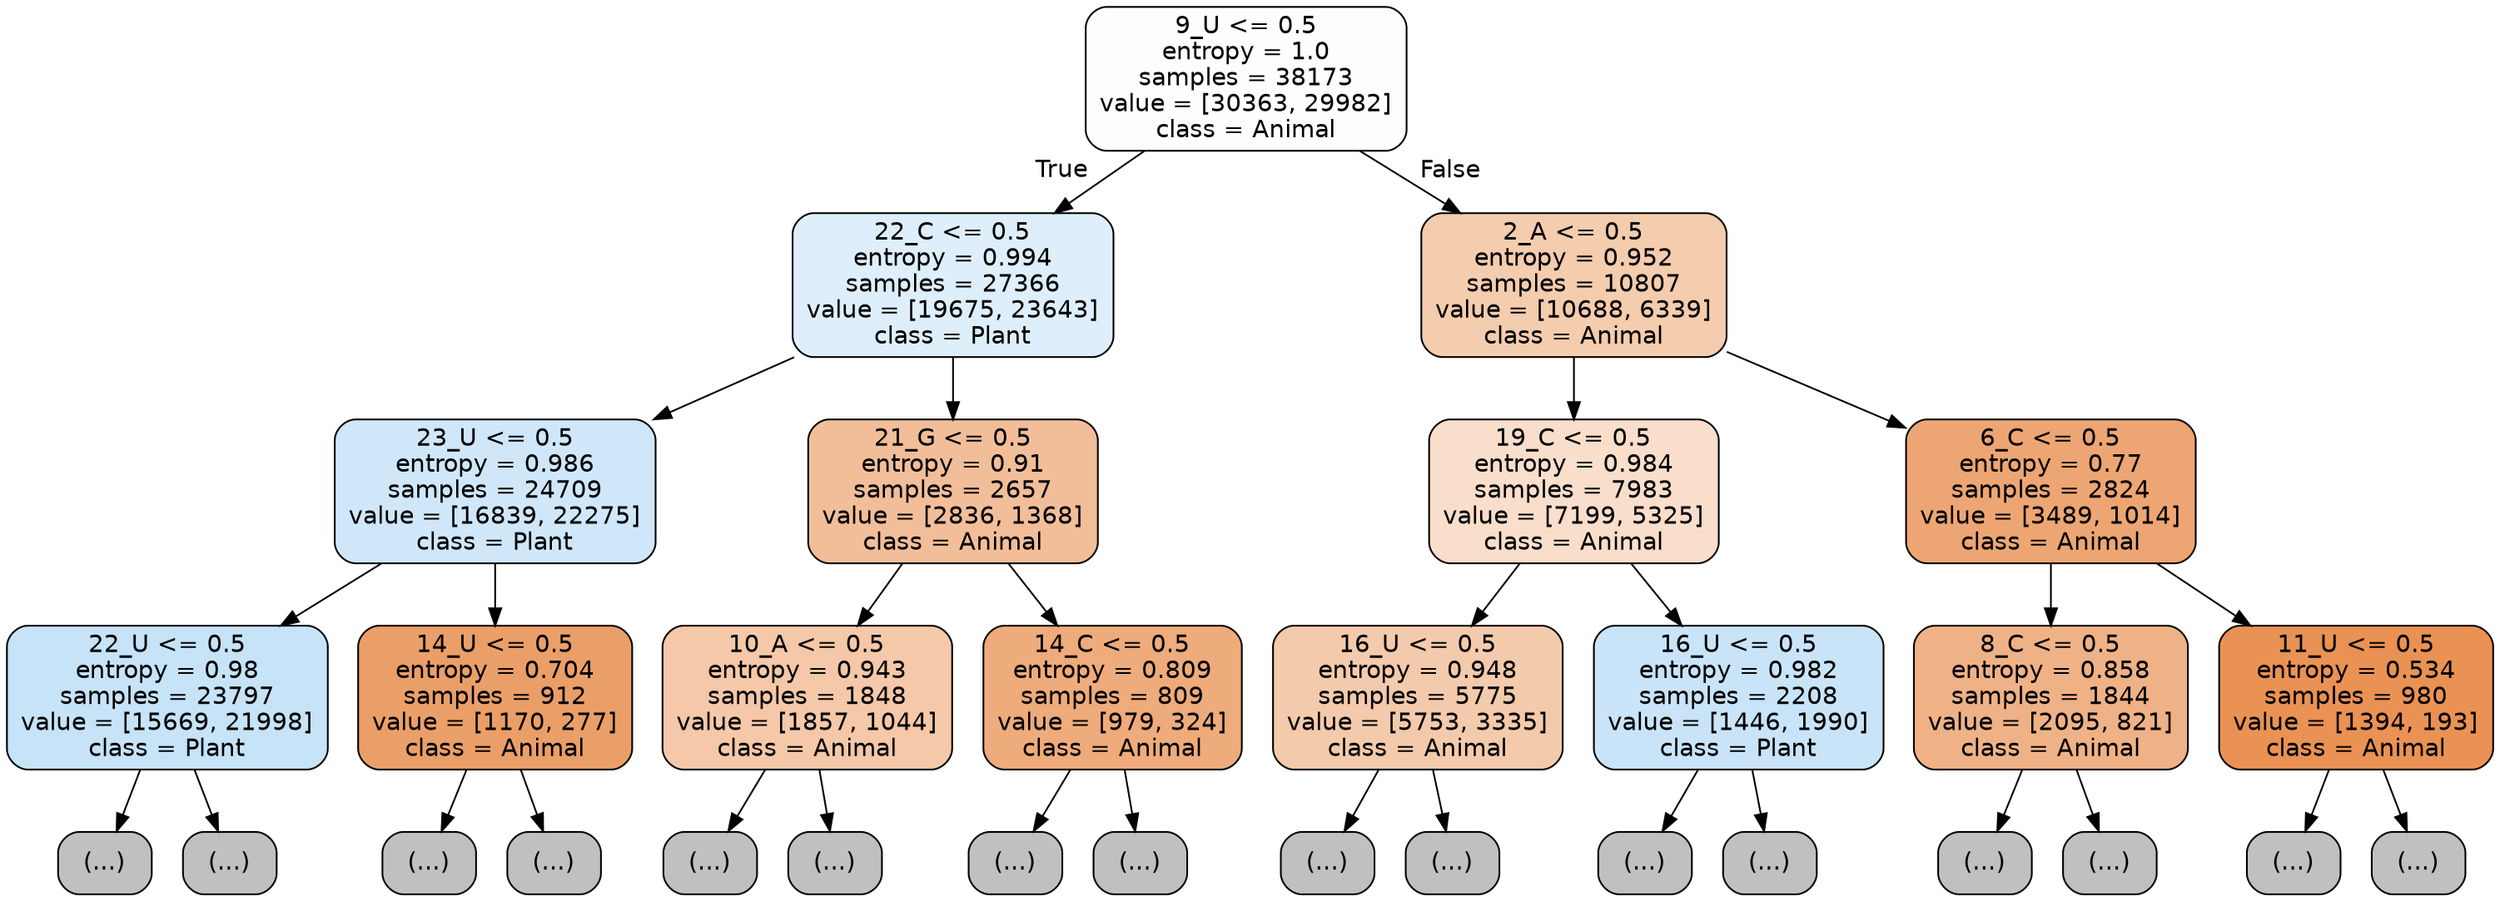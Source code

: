 digraph Tree {
node [shape=box, style="filled, rounded", color="black", fontname="helvetica"] ;
edge [fontname="helvetica"] ;
0 [label="9_U <= 0.5\nentropy = 1.0\nsamples = 38173\nvalue = [30363, 29982]\nclass = Animal", fillcolor="#fffdfd"] ;
1 [label="22_C <= 0.5\nentropy = 0.994\nsamples = 27366\nvalue = [19675, 23643]\nclass = Plant", fillcolor="#deeffb"] ;
0 -> 1 [labeldistance=2.5, labelangle=45, headlabel="True"] ;
2 [label="23_U <= 0.5\nentropy = 0.986\nsamples = 24709\nvalue = [16839, 22275]\nclass = Plant", fillcolor="#cfe7f9"] ;
1 -> 2 ;
3 [label="22_U <= 0.5\nentropy = 0.98\nsamples = 23797\nvalue = [15669, 21998]\nclass = Plant", fillcolor="#c6e3f8"] ;
2 -> 3 ;
4 [label="(...)", fillcolor="#C0C0C0"] ;
3 -> 4 ;
9049 [label="(...)", fillcolor="#C0C0C0"] ;
3 -> 9049 ;
10344 [label="14_U <= 0.5\nentropy = 0.704\nsamples = 912\nvalue = [1170, 277]\nclass = Animal", fillcolor="#eb9f68"] ;
2 -> 10344 ;
10345 [label="(...)", fillcolor="#C0C0C0"] ;
10344 -> 10345 ;
10638 [label="(...)", fillcolor="#C0C0C0"] ;
10344 -> 10638 ;
10723 [label="21_G <= 0.5\nentropy = 0.91\nsamples = 2657\nvalue = [2836, 1368]\nclass = Animal", fillcolor="#f2be99"] ;
1 -> 10723 ;
10724 [label="10_A <= 0.5\nentropy = 0.943\nsamples = 1848\nvalue = [1857, 1044]\nclass = Animal", fillcolor="#f4c8a8"] ;
10723 -> 10724 ;
10725 [label="(...)", fillcolor="#C0C0C0"] ;
10724 -> 10725 ;
11470 [label="(...)", fillcolor="#C0C0C0"] ;
10724 -> 11470 ;
11695 [label="14_C <= 0.5\nentropy = 0.809\nsamples = 809\nvalue = [979, 324]\nclass = Animal", fillcolor="#eeab7b"] ;
10723 -> 11695 ;
11696 [label="(...)", fillcolor="#C0C0C0"] ;
11695 -> 11696 ;
11989 [label="(...)", fillcolor="#C0C0C0"] ;
11695 -> 11989 ;
12080 [label="2_A <= 0.5\nentropy = 0.952\nsamples = 10807\nvalue = [10688, 6339]\nclass = Animal", fillcolor="#f4ccae"] ;
0 -> 12080 [labeldistance=2.5, labelangle=-45, headlabel="False"] ;
12081 [label="19_C <= 0.5\nentropy = 0.984\nsamples = 7983\nvalue = [7199, 5325]\nclass = Animal", fillcolor="#f8decb"] ;
12080 -> 12081 ;
12082 [label="16_U <= 0.5\nentropy = 0.948\nsamples = 5775\nvalue = [5753, 3335]\nclass = Animal", fillcolor="#f4caac"] ;
12081 -> 12082 ;
12083 [label="(...)", fillcolor="#C0C0C0"] ;
12082 -> 12083 ;
13998 [label="(...)", fillcolor="#C0C0C0"] ;
12082 -> 13998 ;
14771 [label="16_U <= 0.5\nentropy = 0.982\nsamples = 2208\nvalue = [1446, 1990]\nclass = Plant", fillcolor="#c9e4f8"] ;
12081 -> 14771 ;
14772 [label="(...)", fillcolor="#C0C0C0"] ;
14771 -> 14772 ;
15481 [label="(...)", fillcolor="#C0C0C0"] ;
14771 -> 15481 ;
15748 [label="6_C <= 0.5\nentropy = 0.77\nsamples = 2824\nvalue = [3489, 1014]\nclass = Animal", fillcolor="#eda673"] ;
12080 -> 15748 ;
15749 [label="8_C <= 0.5\nentropy = 0.858\nsamples = 1844\nvalue = [2095, 821]\nclass = Animal", fillcolor="#efb287"] ;
15748 -> 15749 ;
15750 [label="(...)", fillcolor="#C0C0C0"] ;
15749 -> 15750 ;
16455 [label="(...)", fillcolor="#C0C0C0"] ;
15749 -> 16455 ;
16642 [label="11_U <= 0.5\nentropy = 0.534\nsamples = 980\nvalue = [1394, 193]\nclass = Animal", fillcolor="#e99254"] ;
15748 -> 16642 ;
16643 [label="(...)", fillcolor="#C0C0C0"] ;
16642 -> 16643 ;
16842 [label="(...)", fillcolor="#C0C0C0"] ;
16642 -> 16842 ;
}